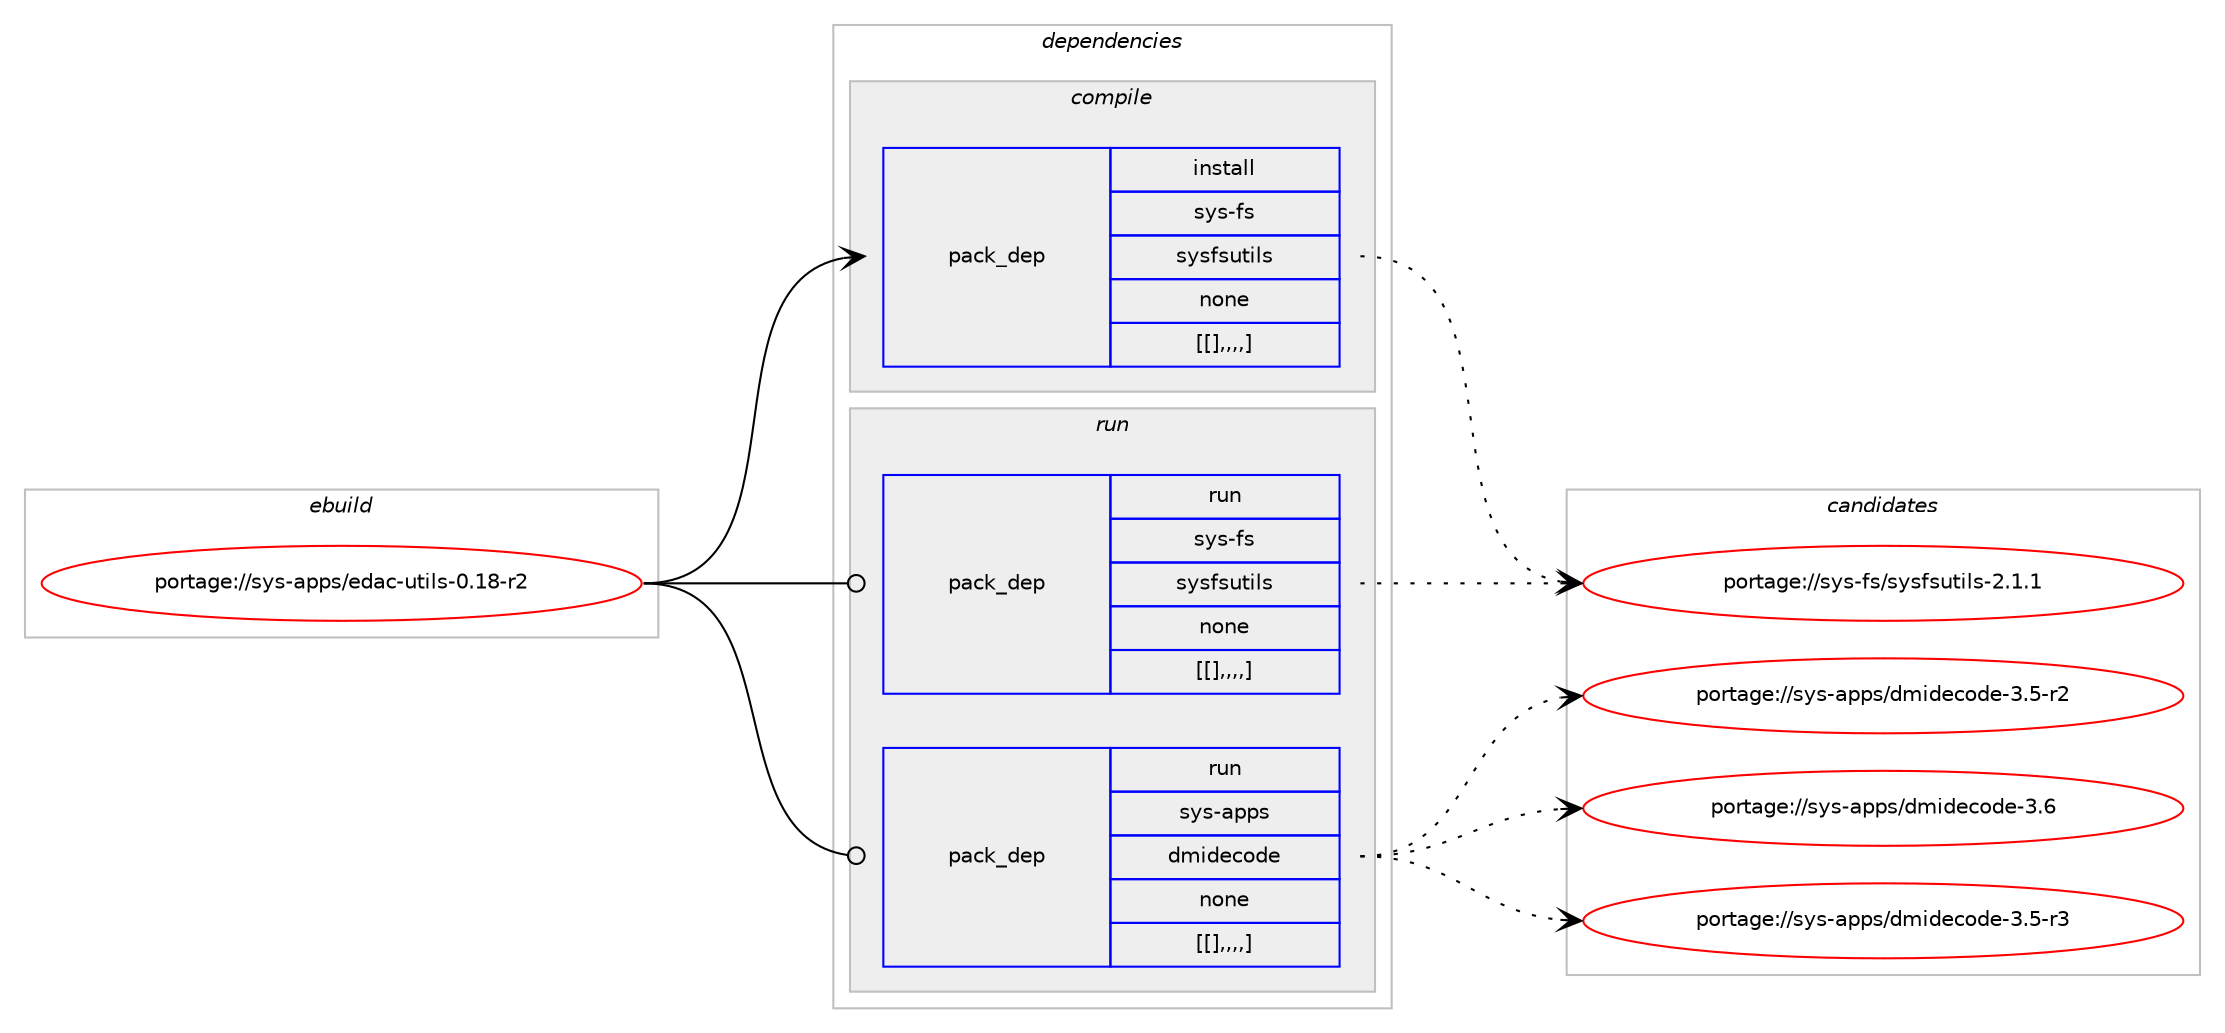 digraph prolog {

# *************
# Graph options
# *************

newrank=true;
concentrate=true;
compound=true;
graph [rankdir=LR,fontname=Helvetica,fontsize=10,ranksep=1.5];#, ranksep=2.5, nodesep=0.2];
edge  [arrowhead=vee];
node  [fontname=Helvetica,fontsize=10];

# **********
# The ebuild
# **********

subgraph cluster_leftcol {
color=gray;
label=<<i>ebuild</i>>;
id [label="portage://sys-apps/edac-utils-0.18-r2", color=red, width=4, href="../sys-apps/edac-utils-0.18-r2.svg"];
}

# ****************
# The dependencies
# ****************

subgraph cluster_midcol {
color=gray;
label=<<i>dependencies</i>>;
subgraph cluster_compile {
fillcolor="#eeeeee";
style=filled;
label=<<i>compile</i>>;
subgraph pack317505 {
dependency435135 [label=<<TABLE BORDER="0" CELLBORDER="1" CELLSPACING="0" CELLPADDING="4" WIDTH="220"><TR><TD ROWSPAN="6" CELLPADDING="30">pack_dep</TD></TR><TR><TD WIDTH="110">install</TD></TR><TR><TD>sys-fs</TD></TR><TR><TD>sysfsutils</TD></TR><TR><TD>none</TD></TR><TR><TD>[[],,,,]</TD></TR></TABLE>>, shape=none, color=blue];
}
id:e -> dependency435135:w [weight=20,style="solid",arrowhead="vee"];
}
subgraph cluster_compileandrun {
fillcolor="#eeeeee";
style=filled;
label=<<i>compile and run</i>>;
}
subgraph cluster_run {
fillcolor="#eeeeee";
style=filled;
label=<<i>run</i>>;
subgraph pack317506 {
dependency435136 [label=<<TABLE BORDER="0" CELLBORDER="1" CELLSPACING="0" CELLPADDING="4" WIDTH="220"><TR><TD ROWSPAN="6" CELLPADDING="30">pack_dep</TD></TR><TR><TD WIDTH="110">run</TD></TR><TR><TD>sys-apps</TD></TR><TR><TD>dmidecode</TD></TR><TR><TD>none</TD></TR><TR><TD>[[],,,,]</TD></TR></TABLE>>, shape=none, color=blue];
}
id:e -> dependency435136:w [weight=20,style="solid",arrowhead="odot"];
subgraph pack317507 {
dependency435137 [label=<<TABLE BORDER="0" CELLBORDER="1" CELLSPACING="0" CELLPADDING="4" WIDTH="220"><TR><TD ROWSPAN="6" CELLPADDING="30">pack_dep</TD></TR><TR><TD WIDTH="110">run</TD></TR><TR><TD>sys-fs</TD></TR><TR><TD>sysfsutils</TD></TR><TR><TD>none</TD></TR><TR><TD>[[],,,,]</TD></TR></TABLE>>, shape=none, color=blue];
}
id:e -> dependency435137:w [weight=20,style="solid",arrowhead="odot"];
}
}

# **************
# The candidates
# **************

subgraph cluster_choices {
rank=same;
color=gray;
label=<<i>candidates</i>>;

subgraph choice317505 {
color=black;
nodesep=1;
choice1151211154510211547115121115102115117116105108115455046494649 [label="portage://sys-fs/sysfsutils-2.1.1", color=red, width=4,href="../sys-fs/sysfsutils-2.1.1.svg"];
dependency435135:e -> choice1151211154510211547115121115102115117116105108115455046494649:w [style=dotted,weight="100"];
}
subgraph choice317506 {
color=black;
nodesep=1;
choice1151211154597112112115471001091051001019911110010145514654 [label="portage://sys-apps/dmidecode-3.6", color=red, width=4,href="../sys-apps/dmidecode-3.6.svg"];
choice11512111545971121121154710010910510010199111100101455146534511451 [label="portage://sys-apps/dmidecode-3.5-r3", color=red, width=4,href="../sys-apps/dmidecode-3.5-r3.svg"];
choice11512111545971121121154710010910510010199111100101455146534511450 [label="portage://sys-apps/dmidecode-3.5-r2", color=red, width=4,href="../sys-apps/dmidecode-3.5-r2.svg"];
dependency435136:e -> choice1151211154597112112115471001091051001019911110010145514654:w [style=dotted,weight="100"];
dependency435136:e -> choice11512111545971121121154710010910510010199111100101455146534511451:w [style=dotted,weight="100"];
dependency435136:e -> choice11512111545971121121154710010910510010199111100101455146534511450:w [style=dotted,weight="100"];
}
subgraph choice317507 {
color=black;
nodesep=1;
choice1151211154510211547115121115102115117116105108115455046494649 [label="portage://sys-fs/sysfsutils-2.1.1", color=red, width=4,href="../sys-fs/sysfsutils-2.1.1.svg"];
dependency435137:e -> choice1151211154510211547115121115102115117116105108115455046494649:w [style=dotted,weight="100"];
}
}

}
